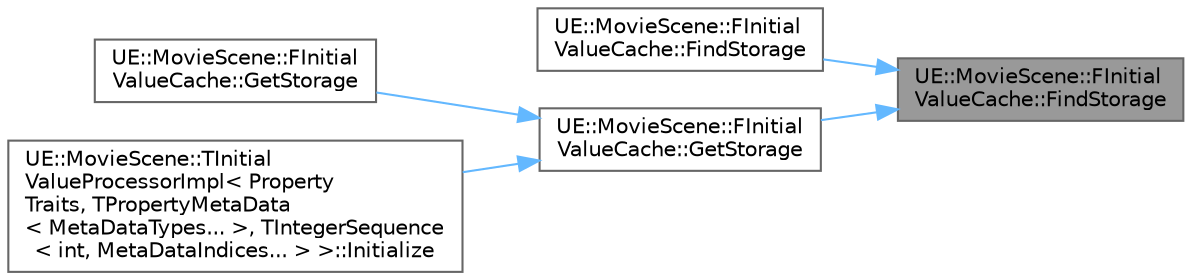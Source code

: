 digraph "UE::MovieScene::FInitialValueCache::FindStorage"
{
 // INTERACTIVE_SVG=YES
 // LATEX_PDF_SIZE
  bgcolor="transparent";
  edge [fontname=Helvetica,fontsize=10,labelfontname=Helvetica,labelfontsize=10];
  node [fontname=Helvetica,fontsize=10,shape=box,height=0.2,width=0.4];
  rankdir="RL";
  Node1 [id="Node000001",label="UE::MovieScene::FInitial\lValueCache::FindStorage",height=0.2,width=0.4,color="gray40", fillcolor="grey60", style="filled", fontcolor="black",tooltip="Retrieve the initial value storage for a given initial value type."];
  Node1 -> Node2 [id="edge1_Node000001_Node000002",dir="back",color="steelblue1",style="solid",tooltip=" "];
  Node2 [id="Node000002",label="UE::MovieScene::FInitial\lValueCache::FindStorage",height=0.2,width=0.4,color="grey40", fillcolor="white", style="filled",URL="$dc/ddc/structUE_1_1MovieScene_1_1FInitialValueCache.html#aec02bfb964020ffb3b70daf3435939e9",tooltip="Retrieve the initial value storage for a given property type."];
  Node1 -> Node3 [id="edge2_Node000001_Node000003",dir="back",color="steelblue1",style="solid",tooltip=" "];
  Node3 [id="Node000003",label="UE::MovieScene::FInitial\lValueCache::GetStorage",height=0.2,width=0.4,color="grey40", fillcolor="white", style="filled",URL="$dc/ddc/structUE_1_1MovieScene_1_1FInitialValueCache.html#a39d6d1bd0c239fe5a32155726f152e1e",tooltip="Retrieve the initial value storage for a given initial value type, creating it if necessary."];
  Node3 -> Node4 [id="edge3_Node000003_Node000004",dir="back",color="steelblue1",style="solid",tooltip=" "];
  Node4 [id="Node000004",label="UE::MovieScene::FInitial\lValueCache::GetStorage",height=0.2,width=0.4,color="grey40", fillcolor="white", style="filled",URL="$dc/ddc/structUE_1_1MovieScene_1_1FInitialValueCache.html#a471e365a4cc49a40d02301e262ba71bd",tooltip="Retrieve the initial value storage for a given property type, creating it if necessary."];
  Node3 -> Node5 [id="edge4_Node000003_Node000005",dir="back",color="steelblue1",style="solid",tooltip=" "];
  Node5 [id="Node000005",label="UE::MovieScene::TInitial\lValueProcessorImpl\< Property\lTraits, TPropertyMetaData\l\< MetaDataTypes... \>, TIntegerSequence\l\< int, MetaDataIndices... \> \>::Initialize",height=0.2,width=0.4,color="grey40", fillcolor="white", style="filled",URL="$d1/df1/structUE_1_1MovieScene_1_1TInitialValueProcessorImpl_3_01PropertyTraits_00_01TPropertyMetaData_3d6d9288da497cc6bc774fdcceb18b2e0.html#ae51355964887a4536d9c36a4dea57314",tooltip="Initialize this processor before any allocations are visited."];
}
